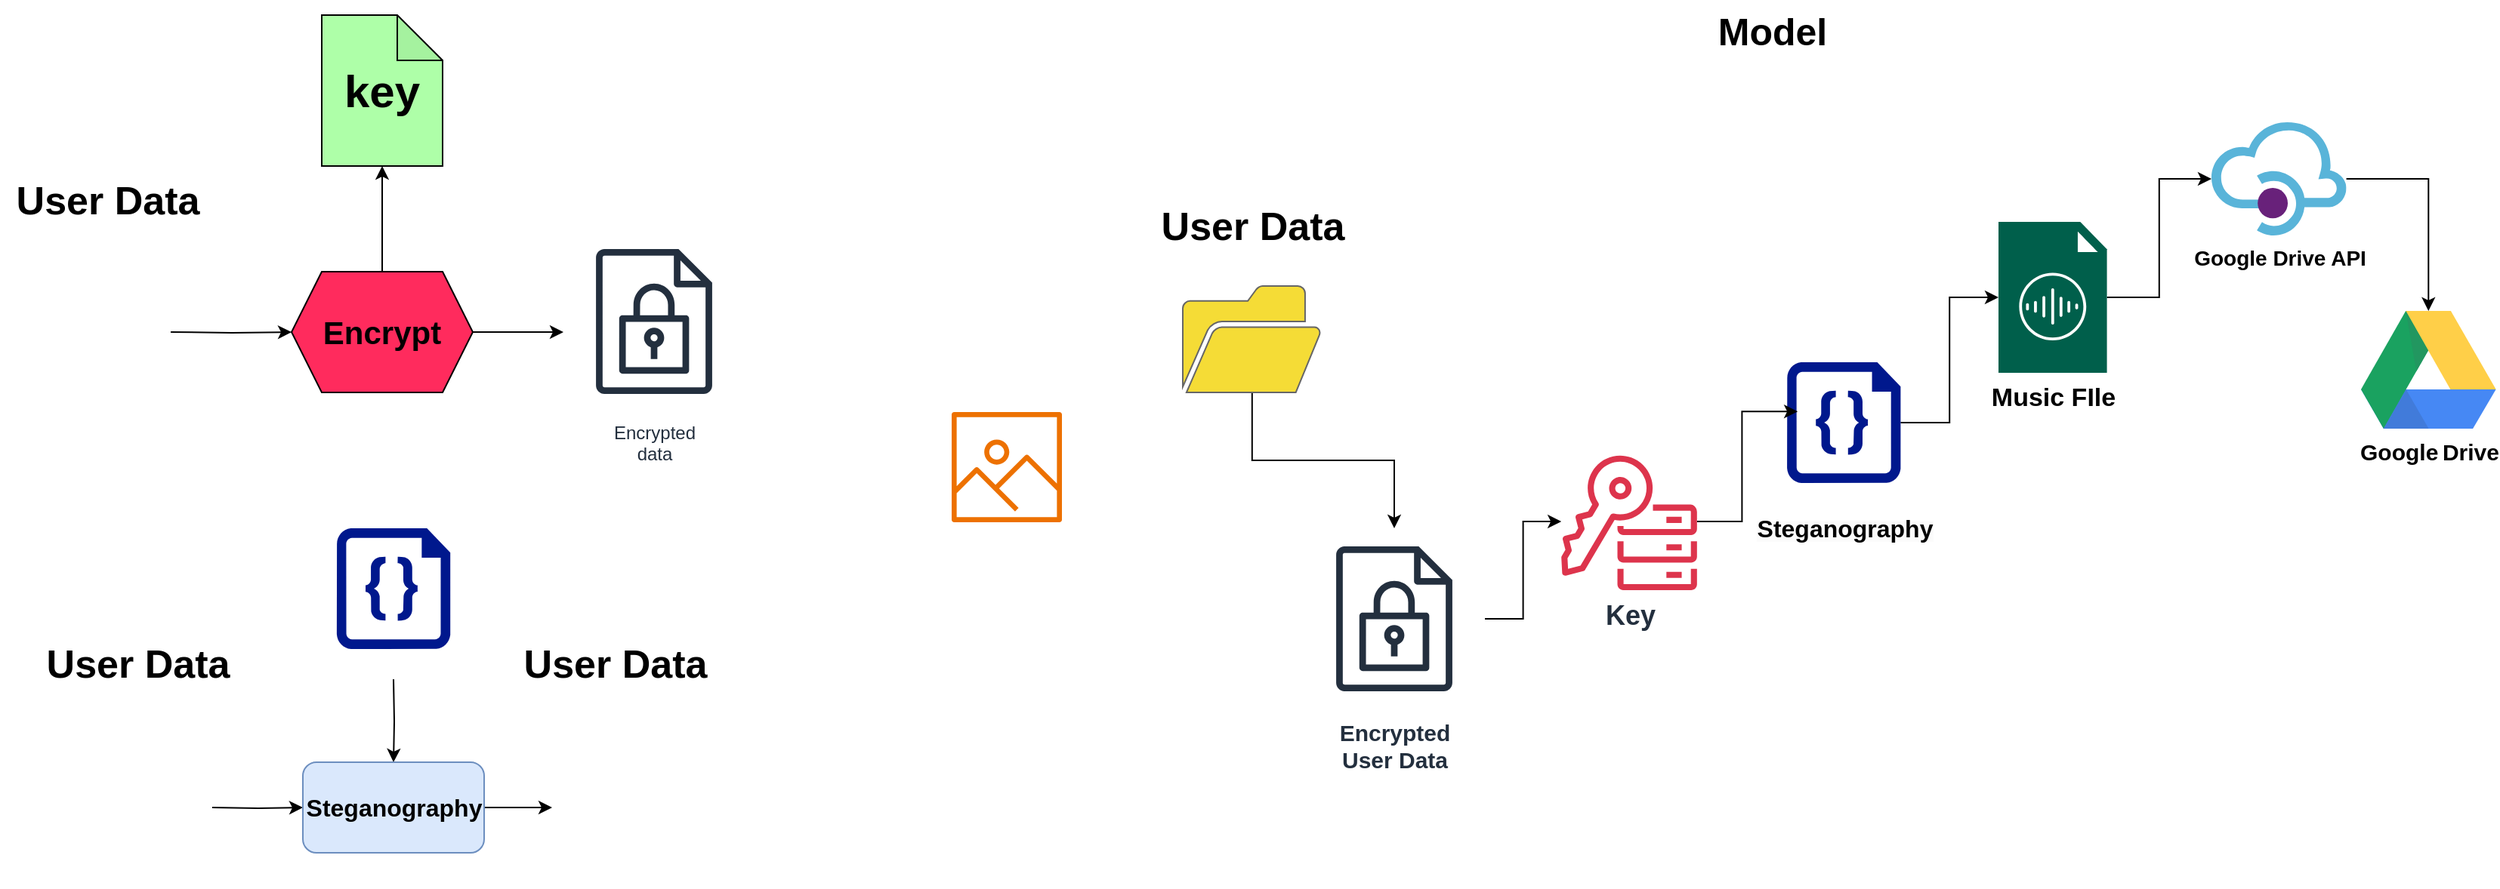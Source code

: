 <mxfile version="22.0.5" type="device">
  <diagram name="Page-1" id="-clLf1eDEEkG6juFfl46">
    <mxGraphModel dx="969" dy="1599" grid="1" gridSize="10" guides="1" tooltips="1" connect="1" arrows="1" fold="1" page="1" pageScale="1" pageWidth="850" pageHeight="1100" math="0" shadow="0">
      <root>
        <mxCell id="0" />
        <mxCell id="1" parent="0" />
        <mxCell id="Fi1VEAa8KatOQCvsPIws-4" style="edgeStyle=orthogonalEdgeStyle;rounded=0;orthogonalLoop=1;jettySize=auto;html=1;exitX=1;exitY=0.5;exitDx=0;exitDy=0;entryX=0;entryY=0.5;entryDx=0;entryDy=0;" parent="1" target="Fi1VEAa8KatOQCvsPIws-3" edge="1">
          <mxGeometry relative="1" as="geometry">
            <mxPoint x="260" y="150" as="sourcePoint" />
          </mxGeometry>
        </mxCell>
        <mxCell id="Fi1VEAa8KatOQCvsPIws-5" style="edgeStyle=orthogonalEdgeStyle;rounded=0;orthogonalLoop=1;jettySize=auto;html=1;" parent="1" source="Fi1VEAa8KatOQCvsPIws-3" edge="1">
          <mxGeometry relative="1" as="geometry">
            <mxPoint x="400" y="40" as="targetPoint" />
          </mxGeometry>
        </mxCell>
        <mxCell id="-OoPqi2KjpX0J7DmixHS-4" value="" style="edgeStyle=orthogonalEdgeStyle;rounded=0;orthogonalLoop=1;jettySize=auto;html=1;" parent="1" source="Fi1VEAa8KatOQCvsPIws-3" edge="1">
          <mxGeometry relative="1" as="geometry">
            <mxPoint x="520.0" y="150" as="targetPoint" />
          </mxGeometry>
        </mxCell>
        <mxCell id="Fi1VEAa8KatOQCvsPIws-3" value="&lt;font style=&quot;font-size: 21px;&quot;&gt;&lt;b&gt;Encrypt&lt;/b&gt;&lt;/font&gt;" style="shape=hexagon;perimeter=hexagonPerimeter2;whiteSpace=wrap;html=1;fixedSize=1;fillColor=#FF2B5D;" parent="1" vertex="1">
          <mxGeometry x="340" y="110" width="120" height="80" as="geometry" />
        </mxCell>
        <mxCell id="Fi1VEAa8KatOQCvsPIws-8" value="&lt;font style=&quot;font-size: 30px;&quot;&gt;&lt;b&gt;key&lt;/b&gt;&lt;/font&gt;" style="shape=note;whiteSpace=wrap;html=1;backgroundOutline=1;darkOpacity=0.05;fillColor=#AEFFA8;" parent="1" vertex="1">
          <mxGeometry x="360" y="-60" width="80" height="100" as="geometry" />
        </mxCell>
        <mxCell id="-OoPqi2KjpX0J7DmixHS-9" value="" style="edgeStyle=orthogonalEdgeStyle;rounded=0;orthogonalLoop=1;jettySize=auto;html=1;" parent="1" target="-OoPqi2KjpX0J7DmixHS-8" edge="1">
          <mxGeometry relative="1" as="geometry">
            <mxPoint x="287.5" y="465" as="sourcePoint" />
          </mxGeometry>
        </mxCell>
        <mxCell id="-OoPqi2KjpX0J7DmixHS-10" value="" style="edgeStyle=orthogonalEdgeStyle;rounded=0;orthogonalLoop=1;jettySize=auto;html=1;" parent="1" target="-OoPqi2KjpX0J7DmixHS-8" edge="1">
          <mxGeometry relative="1" as="geometry">
            <mxPoint x="407.5" y="380" as="sourcePoint" />
          </mxGeometry>
        </mxCell>
        <mxCell id="-OoPqi2KjpX0J7DmixHS-12" value="" style="edgeStyle=orthogonalEdgeStyle;rounded=0;orthogonalLoop=1;jettySize=auto;html=1;" parent="1" source="-OoPqi2KjpX0J7DmixHS-8" edge="1">
          <mxGeometry relative="1" as="geometry">
            <mxPoint x="512.5" y="465" as="targetPoint" />
          </mxGeometry>
        </mxCell>
        <mxCell id="-OoPqi2KjpX0J7DmixHS-8" value="&lt;b&gt;&lt;font style=&quot;font-size: 16px;&quot;&gt;Steganography&lt;/font&gt;&lt;/b&gt;" style="rounded=1;whiteSpace=wrap;html=1;fillColor=#dae8fc;strokeColor=#6c8ebf;" parent="1" vertex="1">
          <mxGeometry x="347.5" y="435" width="120" height="60" as="geometry" />
        </mxCell>
        <mxCell id="-OoPqi2KjpX0J7DmixHS-13" value="" style="shape=image;html=1;verticalAlign=top;verticalLabelPosition=bottom;labelBackgroundColor=#ffffff;imageAspect=0;aspect=fixed;image=https://cdn2.iconfinder.com/data/icons/boxicons-solid-vol-2/24/bxs-file-png-128.png" parent="1" vertex="1">
          <mxGeometry x="159.5" y="77" width="128" height="128" as="geometry" />
        </mxCell>
        <mxCell id="-OoPqi2KjpX0J7DmixHS-14" value="&lt;font style=&quot;font-size: 26px;&quot;&gt;&lt;b&gt;User Data&lt;/b&gt;&lt;/font&gt;" style="text;html=1;align=center;verticalAlign=middle;resizable=0;points=[];autosize=1;strokeColor=none;fillColor=none;" parent="1" vertex="1">
          <mxGeometry x="147.5" y="43" width="140" height="40" as="geometry" />
        </mxCell>
        <mxCell id="-OoPqi2KjpX0J7DmixHS-16" value="Encrypted&#xa;data" style="sketch=0;outlineConnect=0;fontColor=#232F3E;gradientColor=none;strokeColor=#232F3E;fillColor=#ffffff;dashed=0;verticalLabelPosition=bottom;verticalAlign=top;align=center;html=1;fontSize=12;fontStyle=0;aspect=fixed;shape=mxgraph.aws4.resourceIcon;resIcon=mxgraph.aws4.encrypted_data;" parent="1" vertex="1">
          <mxGeometry x="520" y="83" width="120" height="120" as="geometry" />
        </mxCell>
        <mxCell id="-OoPqi2KjpX0J7DmixHS-19" value="" style="shape=image;html=1;verticalAlign=top;verticalLabelPosition=bottom;labelBackgroundColor=#ffffff;imageAspect=0;aspect=fixed;image=https://cdn2.iconfinder.com/data/icons/boxicons-solid-vol-2/24/bxs-file-png-128.png" parent="1" vertex="1">
          <mxGeometry x="180" y="390" width="128" height="128" as="geometry" />
        </mxCell>
        <mxCell id="-OoPqi2KjpX0J7DmixHS-20" value="&lt;font style=&quot;font-size: 26px;&quot;&gt;&lt;b&gt;User Data&lt;/b&gt;&lt;/font&gt;" style="text;html=1;align=center;verticalAlign=middle;resizable=0;points=[];autosize=1;strokeColor=none;fillColor=none;" parent="1" vertex="1">
          <mxGeometry x="168" y="350" width="140" height="40" as="geometry" />
        </mxCell>
        <mxCell id="-OoPqi2KjpX0J7DmixHS-21" value="" style="sketch=0;aspect=fixed;pointerEvents=1;shadow=0;dashed=0;html=1;strokeColor=none;labelPosition=center;verticalLabelPosition=bottom;verticalAlign=top;align=center;fillColor=#00188D;shape=mxgraph.azure.code_file" parent="1" vertex="1">
          <mxGeometry x="369.9" y="280" width="75.2" height="80" as="geometry" />
        </mxCell>
        <mxCell id="-OoPqi2KjpX0J7DmixHS-22" value="" style="shape=image;html=1;verticalAlign=top;verticalLabelPosition=bottom;labelBackgroundColor=#ffffff;imageAspect=0;aspect=fixed;image=https://cdn2.iconfinder.com/data/icons/boxicons-solid-vol-2/24/bxs-file-png-128.png" parent="1" vertex="1">
          <mxGeometry x="496" y="390" width="128" height="128" as="geometry" />
        </mxCell>
        <mxCell id="-OoPqi2KjpX0J7DmixHS-23" value="&lt;font style=&quot;font-size: 26px;&quot;&gt;&lt;b&gt;User Data&lt;/b&gt;&lt;/font&gt;" style="text;html=1;align=center;verticalAlign=middle;resizable=0;points=[];autosize=1;strokeColor=none;fillColor=none;" parent="1" vertex="1">
          <mxGeometry x="484" y="350" width="140" height="40" as="geometry" />
        </mxCell>
        <mxCell id="-OoPqi2KjpX0J7DmixHS-24" value="&lt;span style=&quot;font-size: 25px;&quot;&gt;&lt;b&gt;Model&lt;/b&gt;&lt;/span&gt;" style="text;html=1;align=center;verticalAlign=middle;resizable=0;points=[];autosize=1;strokeColor=none;fillColor=none;" parent="1" vertex="1">
          <mxGeometry x="1270" y="-70" width="100" height="40" as="geometry" />
        </mxCell>
        <mxCell id="-OoPqi2KjpX0J7DmixHS-27" value="&lt;font style=&quot;font-size: 26px;&quot;&gt;&lt;b&gt;User Data&lt;/b&gt;&lt;/font&gt;" style="text;html=1;align=center;verticalAlign=middle;resizable=0;points=[];autosize=1;strokeColor=none;fillColor=none;" parent="1" vertex="1">
          <mxGeometry x="905.9" y="60" width="140" height="40" as="geometry" />
        </mxCell>
        <mxCell id="B8PgsjI4pzTaqiPIlNJ4-8" style="edgeStyle=orthogonalEdgeStyle;rounded=0;orthogonalLoop=1;jettySize=auto;html=1;" parent="1" source="-OoPqi2KjpX0J7DmixHS-28" target="B8PgsjI4pzTaqiPIlNJ4-2" edge="1">
          <mxGeometry relative="1" as="geometry" />
        </mxCell>
        <mxCell id="-OoPqi2KjpX0J7DmixHS-28" value="&lt;b style=&quot;font-size: 15px;&quot;&gt;Encrypted&lt;br&gt;User Data&lt;br&gt;&lt;/b&gt;" style="sketch=0;outlineConnect=0;fontColor=#232F3E;gradientColor=none;strokeColor=#232F3E;fillColor=#ffffff;dashed=0;verticalLabelPosition=bottom;verticalAlign=top;align=center;html=1;fontSize=12;fontStyle=0;aspect=fixed;shape=mxgraph.aws4.resourceIcon;resIcon=mxgraph.aws4.encrypted_data;" parent="1" vertex="1">
          <mxGeometry x="1010" y="280" width="120" height="120" as="geometry" />
        </mxCell>
        <mxCell id="B8PgsjI4pzTaqiPIlNJ4-11" style="edgeStyle=orthogonalEdgeStyle;rounded=0;orthogonalLoop=1;jettySize=auto;html=1;" parent="1" source="-OoPqi2KjpX0J7DmixHS-30" target="B8PgsjI4pzTaqiPIlNJ4-10" edge="1">
          <mxGeometry relative="1" as="geometry" />
        </mxCell>
        <mxCell id="-OoPqi2KjpX0J7DmixHS-30" value="&lt;br&gt;&lt;b style=&quot;border-color: var(--border-color); color: rgb(0, 0, 0); font-family: Helvetica; font-size: 12px; font-style: normal; font-variant-ligatures: normal; font-variant-caps: normal; letter-spacing: normal; orphans: 2; text-align: center; text-indent: 0px; text-transform: none; widows: 2; word-spacing: 0px; -webkit-text-stroke-width: 0px; background-color: rgb(251, 251, 251); text-decoration-thickness: initial; text-decoration-style: initial; text-decoration-color: initial;&quot;&gt;&lt;font style=&quot;border-color: var(--border-color); font-size: 16px;&quot;&gt;Steganography&lt;/font&gt;&lt;/b&gt;" style="sketch=0;aspect=fixed;pointerEvents=1;shadow=0;dashed=0;html=1;strokeColor=none;labelPosition=center;verticalLabelPosition=bottom;verticalAlign=top;align=center;fillColor=#00188D;shape=mxgraph.azure.code_file" parent="1" vertex="1">
          <mxGeometry x="1330" y="170" width="75.2" height="80" as="geometry" />
        </mxCell>
        <mxCell id="B8PgsjI4pzTaqiPIlNJ4-9" style="edgeStyle=orthogonalEdgeStyle;rounded=0;orthogonalLoop=1;jettySize=auto;html=1;entryX=0.094;entryY=0.408;entryDx=0;entryDy=0;entryPerimeter=0;" parent="1" source="B8PgsjI4pzTaqiPIlNJ4-2" target="-OoPqi2KjpX0J7DmixHS-30" edge="1">
          <mxGeometry relative="1" as="geometry">
            <mxPoint x="1225.5" y="130" as="targetPoint" />
          </mxGeometry>
        </mxCell>
        <mxCell id="B8PgsjI4pzTaqiPIlNJ4-2" value="&lt;span style=&quot;font-size: 18px;&quot;&gt;&lt;b&gt;Key&lt;/b&gt;&lt;/span&gt;" style="sketch=0;outlineConnect=0;fontColor=#232F3E;gradientColor=none;fillColor=#DD344C;strokeColor=none;dashed=0;verticalLabelPosition=bottom;verticalAlign=top;align=center;html=1;fontSize=12;fontStyle=0;aspect=fixed;pointerEvents=1;shape=mxgraph.aws4.key_management_service_external_key_store;" parent="1" vertex="1">
          <mxGeometry x="1180" y="230" width="91" height="91" as="geometry" />
        </mxCell>
        <mxCell id="m_yjS75Oey8v7s3om1p4-1" style="edgeStyle=orthogonalEdgeStyle;rounded=0;orthogonalLoop=1;jettySize=auto;html=1;" parent="1" source="B8PgsjI4pzTaqiPIlNJ4-10" target="B8PgsjI4pzTaqiPIlNJ4-12" edge="1">
          <mxGeometry relative="1" as="geometry" />
        </mxCell>
        <mxCell id="B8PgsjI4pzTaqiPIlNJ4-10" value="&lt;b&gt;&lt;font style=&quot;font-size: 17px;&quot;&gt;Music FIle&lt;/font&gt;&lt;/b&gt;" style="sketch=0;pointerEvents=1;shadow=0;dashed=0;html=1;strokeColor=none;fillColor=#005F4B;labelPosition=center;verticalLabelPosition=bottom;verticalAlign=top;align=center;outlineConnect=0;shape=mxgraph.veeam2.audio_file;" parent="1" vertex="1">
          <mxGeometry x="1470" y="77" width="71.79" height="100" as="geometry" />
        </mxCell>
        <mxCell id="m_yjS75Oey8v7s3om1p4-3" style="edgeStyle=orthogonalEdgeStyle;rounded=0;orthogonalLoop=1;jettySize=auto;html=1;" parent="1" source="B8PgsjI4pzTaqiPIlNJ4-12" target="m_yjS75Oey8v7s3om1p4-2" edge="1">
          <mxGeometry relative="1" as="geometry" />
        </mxCell>
        <mxCell id="B8PgsjI4pzTaqiPIlNJ4-12" value="&lt;b&gt;&lt;font style=&quot;font-size: 14px;&quot;&gt;Google Drive API&lt;/font&gt;&lt;/b&gt;" style="image;sketch=0;aspect=fixed;html=1;points=[];align=center;fontSize=12;image=img/lib/mscae/API_Management.svg;" parent="1" vertex="1">
          <mxGeometry x="1611" y="11" width="89.29" height="75" as="geometry" />
        </mxCell>
        <mxCell id="m_yjS75Oey8v7s3om1p4-2" value="&lt;b&gt;&lt;font style=&quot;font-size: 15px;&quot;&gt;Google&lt;/font&gt;&lt;font size=&quot;1&quot; style=&quot;&quot;&gt; &lt;/font&gt;&lt;font style=&quot;font-size: 15px;&quot;&gt;Drive&lt;/font&gt;&lt;/b&gt;" style="dashed=0;outlineConnect=0;html=1;align=center;labelPosition=center;verticalLabelPosition=bottom;verticalAlign=top;shape=mxgraph.weblogos.google_drive" parent="1" vertex="1">
          <mxGeometry x="1710" y="136" width="89.3" height="78" as="geometry" />
        </mxCell>
        <mxCell id="u2ZIEMa_aCcwXYJDqzPm-2" style="edgeStyle=orthogonalEdgeStyle;rounded=0;orthogonalLoop=1;jettySize=auto;html=1;" edge="1" parent="1" source="u2ZIEMa_aCcwXYJDqzPm-1" target="-OoPqi2KjpX0J7DmixHS-28">
          <mxGeometry relative="1" as="geometry" />
        </mxCell>
        <mxCell id="u2ZIEMa_aCcwXYJDqzPm-1" value="" style="sketch=0;pointerEvents=1;shadow=0;dashed=0;html=1;strokeColor=#666666;fillColor=#F5DC36;labelPosition=center;verticalLabelPosition=bottom;verticalAlign=top;outlineConnect=0;align=center;shape=mxgraph.office.concepts.folder_open;fontColor=#333333;" vertex="1" parent="1">
          <mxGeometry x="930" y="119.5" width="91.81" height="70.5" as="geometry" />
        </mxCell>
        <mxCell id="u2ZIEMa_aCcwXYJDqzPm-3" value="" style="sketch=0;outlineConnect=0;fontColor=#232F3E;gradientColor=none;fillColor=#ED7100;strokeColor=none;dashed=0;verticalLabelPosition=bottom;verticalAlign=top;align=center;html=1;fontSize=12;fontStyle=0;aspect=fixed;pointerEvents=1;shape=mxgraph.aws4.container_registry_image;" vertex="1" parent="1">
          <mxGeometry x="777" y="203" width="73" height="73" as="geometry" />
        </mxCell>
      </root>
    </mxGraphModel>
  </diagram>
</mxfile>
